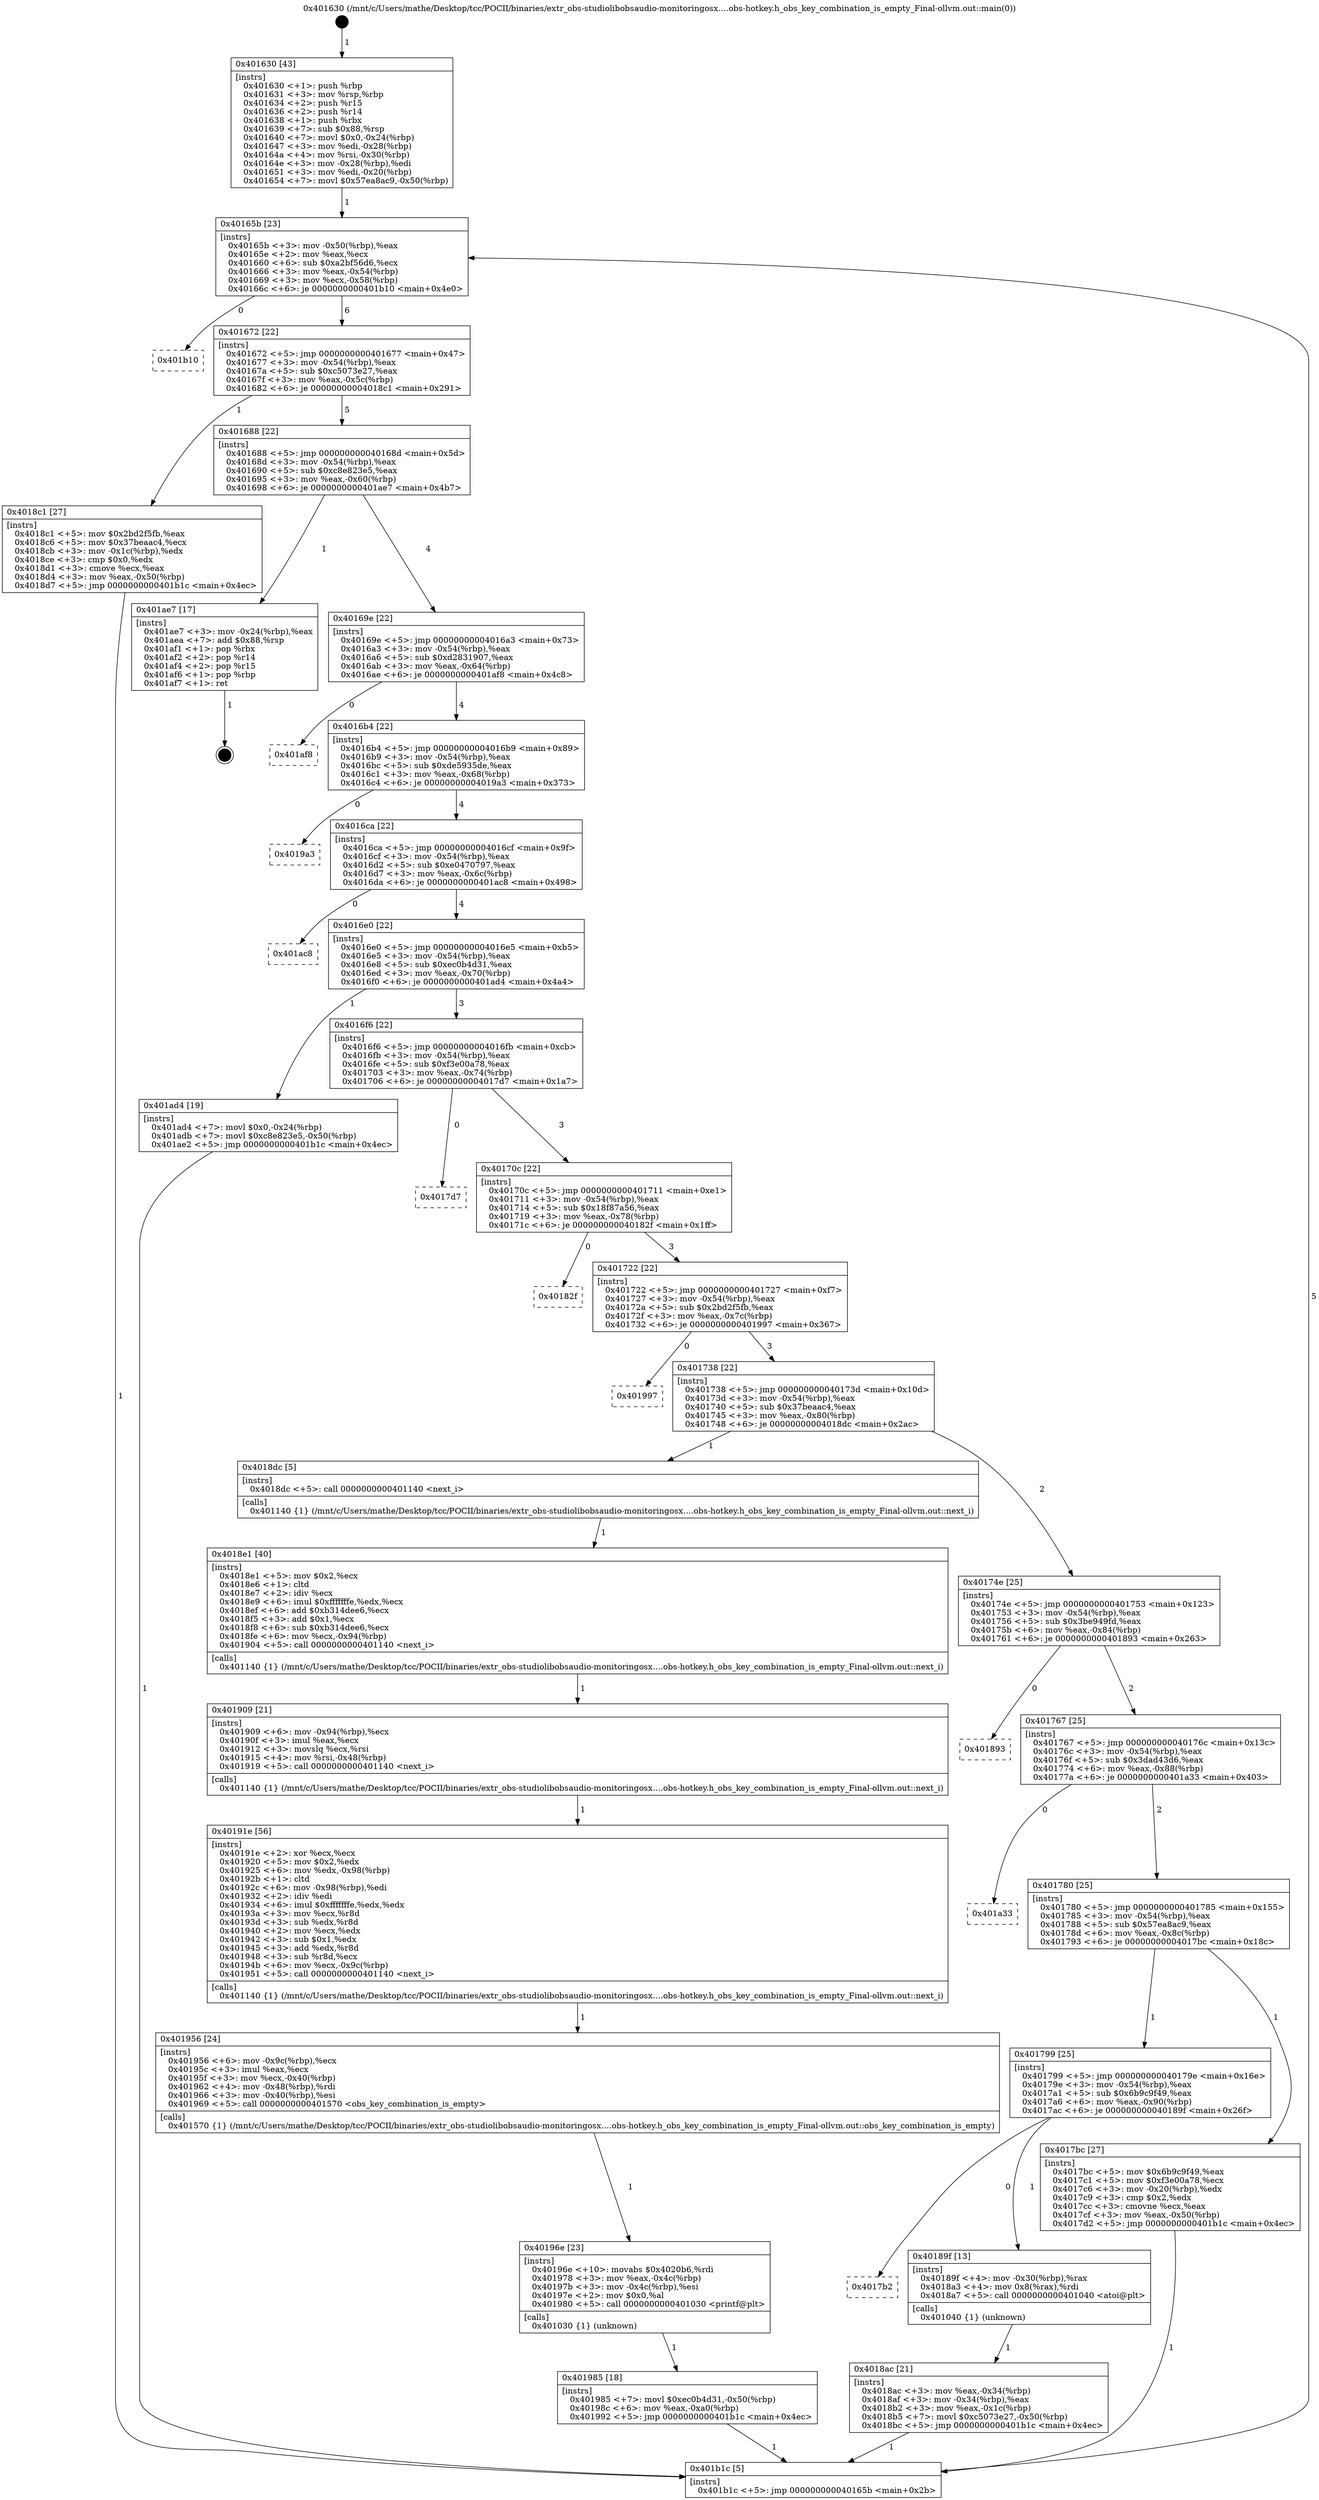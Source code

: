 digraph "0x401630" {
  label = "0x401630 (/mnt/c/Users/mathe/Desktop/tcc/POCII/binaries/extr_obs-studiolibobsaudio-monitoringosx....obs-hotkey.h_obs_key_combination_is_empty_Final-ollvm.out::main(0))"
  labelloc = "t"
  node[shape=record]

  Entry [label="",width=0.3,height=0.3,shape=circle,fillcolor=black,style=filled]
  "0x40165b" [label="{
     0x40165b [23]\l
     | [instrs]\l
     &nbsp;&nbsp;0x40165b \<+3\>: mov -0x50(%rbp),%eax\l
     &nbsp;&nbsp;0x40165e \<+2\>: mov %eax,%ecx\l
     &nbsp;&nbsp;0x401660 \<+6\>: sub $0xa2bf56d6,%ecx\l
     &nbsp;&nbsp;0x401666 \<+3\>: mov %eax,-0x54(%rbp)\l
     &nbsp;&nbsp;0x401669 \<+3\>: mov %ecx,-0x58(%rbp)\l
     &nbsp;&nbsp;0x40166c \<+6\>: je 0000000000401b10 \<main+0x4e0\>\l
  }"]
  "0x401b10" [label="{
     0x401b10\l
  }", style=dashed]
  "0x401672" [label="{
     0x401672 [22]\l
     | [instrs]\l
     &nbsp;&nbsp;0x401672 \<+5\>: jmp 0000000000401677 \<main+0x47\>\l
     &nbsp;&nbsp;0x401677 \<+3\>: mov -0x54(%rbp),%eax\l
     &nbsp;&nbsp;0x40167a \<+5\>: sub $0xc5073e27,%eax\l
     &nbsp;&nbsp;0x40167f \<+3\>: mov %eax,-0x5c(%rbp)\l
     &nbsp;&nbsp;0x401682 \<+6\>: je 00000000004018c1 \<main+0x291\>\l
  }"]
  Exit [label="",width=0.3,height=0.3,shape=circle,fillcolor=black,style=filled,peripheries=2]
  "0x4018c1" [label="{
     0x4018c1 [27]\l
     | [instrs]\l
     &nbsp;&nbsp;0x4018c1 \<+5\>: mov $0x2bd2f5fb,%eax\l
     &nbsp;&nbsp;0x4018c6 \<+5\>: mov $0x37beaac4,%ecx\l
     &nbsp;&nbsp;0x4018cb \<+3\>: mov -0x1c(%rbp),%edx\l
     &nbsp;&nbsp;0x4018ce \<+3\>: cmp $0x0,%edx\l
     &nbsp;&nbsp;0x4018d1 \<+3\>: cmove %ecx,%eax\l
     &nbsp;&nbsp;0x4018d4 \<+3\>: mov %eax,-0x50(%rbp)\l
     &nbsp;&nbsp;0x4018d7 \<+5\>: jmp 0000000000401b1c \<main+0x4ec\>\l
  }"]
  "0x401688" [label="{
     0x401688 [22]\l
     | [instrs]\l
     &nbsp;&nbsp;0x401688 \<+5\>: jmp 000000000040168d \<main+0x5d\>\l
     &nbsp;&nbsp;0x40168d \<+3\>: mov -0x54(%rbp),%eax\l
     &nbsp;&nbsp;0x401690 \<+5\>: sub $0xc8e823e5,%eax\l
     &nbsp;&nbsp;0x401695 \<+3\>: mov %eax,-0x60(%rbp)\l
     &nbsp;&nbsp;0x401698 \<+6\>: je 0000000000401ae7 \<main+0x4b7\>\l
  }"]
  "0x401985" [label="{
     0x401985 [18]\l
     | [instrs]\l
     &nbsp;&nbsp;0x401985 \<+7\>: movl $0xec0b4d31,-0x50(%rbp)\l
     &nbsp;&nbsp;0x40198c \<+6\>: mov %eax,-0xa0(%rbp)\l
     &nbsp;&nbsp;0x401992 \<+5\>: jmp 0000000000401b1c \<main+0x4ec\>\l
  }"]
  "0x401ae7" [label="{
     0x401ae7 [17]\l
     | [instrs]\l
     &nbsp;&nbsp;0x401ae7 \<+3\>: mov -0x24(%rbp),%eax\l
     &nbsp;&nbsp;0x401aea \<+7\>: add $0x88,%rsp\l
     &nbsp;&nbsp;0x401af1 \<+1\>: pop %rbx\l
     &nbsp;&nbsp;0x401af2 \<+2\>: pop %r14\l
     &nbsp;&nbsp;0x401af4 \<+2\>: pop %r15\l
     &nbsp;&nbsp;0x401af6 \<+1\>: pop %rbp\l
     &nbsp;&nbsp;0x401af7 \<+1\>: ret\l
  }"]
  "0x40169e" [label="{
     0x40169e [22]\l
     | [instrs]\l
     &nbsp;&nbsp;0x40169e \<+5\>: jmp 00000000004016a3 \<main+0x73\>\l
     &nbsp;&nbsp;0x4016a3 \<+3\>: mov -0x54(%rbp),%eax\l
     &nbsp;&nbsp;0x4016a6 \<+5\>: sub $0xd2831907,%eax\l
     &nbsp;&nbsp;0x4016ab \<+3\>: mov %eax,-0x64(%rbp)\l
     &nbsp;&nbsp;0x4016ae \<+6\>: je 0000000000401af8 \<main+0x4c8\>\l
  }"]
  "0x40196e" [label="{
     0x40196e [23]\l
     | [instrs]\l
     &nbsp;&nbsp;0x40196e \<+10\>: movabs $0x4020b6,%rdi\l
     &nbsp;&nbsp;0x401978 \<+3\>: mov %eax,-0x4c(%rbp)\l
     &nbsp;&nbsp;0x40197b \<+3\>: mov -0x4c(%rbp),%esi\l
     &nbsp;&nbsp;0x40197e \<+2\>: mov $0x0,%al\l
     &nbsp;&nbsp;0x401980 \<+5\>: call 0000000000401030 \<printf@plt\>\l
     | [calls]\l
     &nbsp;&nbsp;0x401030 \{1\} (unknown)\l
  }"]
  "0x401af8" [label="{
     0x401af8\l
  }", style=dashed]
  "0x4016b4" [label="{
     0x4016b4 [22]\l
     | [instrs]\l
     &nbsp;&nbsp;0x4016b4 \<+5\>: jmp 00000000004016b9 \<main+0x89\>\l
     &nbsp;&nbsp;0x4016b9 \<+3\>: mov -0x54(%rbp),%eax\l
     &nbsp;&nbsp;0x4016bc \<+5\>: sub $0xde5935de,%eax\l
     &nbsp;&nbsp;0x4016c1 \<+3\>: mov %eax,-0x68(%rbp)\l
     &nbsp;&nbsp;0x4016c4 \<+6\>: je 00000000004019a3 \<main+0x373\>\l
  }"]
  "0x401956" [label="{
     0x401956 [24]\l
     | [instrs]\l
     &nbsp;&nbsp;0x401956 \<+6\>: mov -0x9c(%rbp),%ecx\l
     &nbsp;&nbsp;0x40195c \<+3\>: imul %eax,%ecx\l
     &nbsp;&nbsp;0x40195f \<+3\>: mov %ecx,-0x40(%rbp)\l
     &nbsp;&nbsp;0x401962 \<+4\>: mov -0x48(%rbp),%rdi\l
     &nbsp;&nbsp;0x401966 \<+3\>: mov -0x40(%rbp),%esi\l
     &nbsp;&nbsp;0x401969 \<+5\>: call 0000000000401570 \<obs_key_combination_is_empty\>\l
     | [calls]\l
     &nbsp;&nbsp;0x401570 \{1\} (/mnt/c/Users/mathe/Desktop/tcc/POCII/binaries/extr_obs-studiolibobsaudio-monitoringosx....obs-hotkey.h_obs_key_combination_is_empty_Final-ollvm.out::obs_key_combination_is_empty)\l
  }"]
  "0x4019a3" [label="{
     0x4019a3\l
  }", style=dashed]
  "0x4016ca" [label="{
     0x4016ca [22]\l
     | [instrs]\l
     &nbsp;&nbsp;0x4016ca \<+5\>: jmp 00000000004016cf \<main+0x9f\>\l
     &nbsp;&nbsp;0x4016cf \<+3\>: mov -0x54(%rbp),%eax\l
     &nbsp;&nbsp;0x4016d2 \<+5\>: sub $0xe0470797,%eax\l
     &nbsp;&nbsp;0x4016d7 \<+3\>: mov %eax,-0x6c(%rbp)\l
     &nbsp;&nbsp;0x4016da \<+6\>: je 0000000000401ac8 \<main+0x498\>\l
  }"]
  "0x40191e" [label="{
     0x40191e [56]\l
     | [instrs]\l
     &nbsp;&nbsp;0x40191e \<+2\>: xor %ecx,%ecx\l
     &nbsp;&nbsp;0x401920 \<+5\>: mov $0x2,%edx\l
     &nbsp;&nbsp;0x401925 \<+6\>: mov %edx,-0x98(%rbp)\l
     &nbsp;&nbsp;0x40192b \<+1\>: cltd\l
     &nbsp;&nbsp;0x40192c \<+6\>: mov -0x98(%rbp),%edi\l
     &nbsp;&nbsp;0x401932 \<+2\>: idiv %edi\l
     &nbsp;&nbsp;0x401934 \<+6\>: imul $0xfffffffe,%edx,%edx\l
     &nbsp;&nbsp;0x40193a \<+3\>: mov %ecx,%r8d\l
     &nbsp;&nbsp;0x40193d \<+3\>: sub %edx,%r8d\l
     &nbsp;&nbsp;0x401940 \<+2\>: mov %ecx,%edx\l
     &nbsp;&nbsp;0x401942 \<+3\>: sub $0x1,%edx\l
     &nbsp;&nbsp;0x401945 \<+3\>: add %edx,%r8d\l
     &nbsp;&nbsp;0x401948 \<+3\>: sub %r8d,%ecx\l
     &nbsp;&nbsp;0x40194b \<+6\>: mov %ecx,-0x9c(%rbp)\l
     &nbsp;&nbsp;0x401951 \<+5\>: call 0000000000401140 \<next_i\>\l
     | [calls]\l
     &nbsp;&nbsp;0x401140 \{1\} (/mnt/c/Users/mathe/Desktop/tcc/POCII/binaries/extr_obs-studiolibobsaudio-monitoringosx....obs-hotkey.h_obs_key_combination_is_empty_Final-ollvm.out::next_i)\l
  }"]
  "0x401ac8" [label="{
     0x401ac8\l
  }", style=dashed]
  "0x4016e0" [label="{
     0x4016e0 [22]\l
     | [instrs]\l
     &nbsp;&nbsp;0x4016e0 \<+5\>: jmp 00000000004016e5 \<main+0xb5\>\l
     &nbsp;&nbsp;0x4016e5 \<+3\>: mov -0x54(%rbp),%eax\l
     &nbsp;&nbsp;0x4016e8 \<+5\>: sub $0xec0b4d31,%eax\l
     &nbsp;&nbsp;0x4016ed \<+3\>: mov %eax,-0x70(%rbp)\l
     &nbsp;&nbsp;0x4016f0 \<+6\>: je 0000000000401ad4 \<main+0x4a4\>\l
  }"]
  "0x401909" [label="{
     0x401909 [21]\l
     | [instrs]\l
     &nbsp;&nbsp;0x401909 \<+6\>: mov -0x94(%rbp),%ecx\l
     &nbsp;&nbsp;0x40190f \<+3\>: imul %eax,%ecx\l
     &nbsp;&nbsp;0x401912 \<+3\>: movslq %ecx,%rsi\l
     &nbsp;&nbsp;0x401915 \<+4\>: mov %rsi,-0x48(%rbp)\l
     &nbsp;&nbsp;0x401919 \<+5\>: call 0000000000401140 \<next_i\>\l
     | [calls]\l
     &nbsp;&nbsp;0x401140 \{1\} (/mnt/c/Users/mathe/Desktop/tcc/POCII/binaries/extr_obs-studiolibobsaudio-monitoringosx....obs-hotkey.h_obs_key_combination_is_empty_Final-ollvm.out::next_i)\l
  }"]
  "0x401ad4" [label="{
     0x401ad4 [19]\l
     | [instrs]\l
     &nbsp;&nbsp;0x401ad4 \<+7\>: movl $0x0,-0x24(%rbp)\l
     &nbsp;&nbsp;0x401adb \<+7\>: movl $0xc8e823e5,-0x50(%rbp)\l
     &nbsp;&nbsp;0x401ae2 \<+5\>: jmp 0000000000401b1c \<main+0x4ec\>\l
  }"]
  "0x4016f6" [label="{
     0x4016f6 [22]\l
     | [instrs]\l
     &nbsp;&nbsp;0x4016f6 \<+5\>: jmp 00000000004016fb \<main+0xcb\>\l
     &nbsp;&nbsp;0x4016fb \<+3\>: mov -0x54(%rbp),%eax\l
     &nbsp;&nbsp;0x4016fe \<+5\>: sub $0xf3e00a78,%eax\l
     &nbsp;&nbsp;0x401703 \<+3\>: mov %eax,-0x74(%rbp)\l
     &nbsp;&nbsp;0x401706 \<+6\>: je 00000000004017d7 \<main+0x1a7\>\l
  }"]
  "0x4018e1" [label="{
     0x4018e1 [40]\l
     | [instrs]\l
     &nbsp;&nbsp;0x4018e1 \<+5\>: mov $0x2,%ecx\l
     &nbsp;&nbsp;0x4018e6 \<+1\>: cltd\l
     &nbsp;&nbsp;0x4018e7 \<+2\>: idiv %ecx\l
     &nbsp;&nbsp;0x4018e9 \<+6\>: imul $0xfffffffe,%edx,%ecx\l
     &nbsp;&nbsp;0x4018ef \<+6\>: add $0xb314dee6,%ecx\l
     &nbsp;&nbsp;0x4018f5 \<+3\>: add $0x1,%ecx\l
     &nbsp;&nbsp;0x4018f8 \<+6\>: sub $0xb314dee6,%ecx\l
     &nbsp;&nbsp;0x4018fe \<+6\>: mov %ecx,-0x94(%rbp)\l
     &nbsp;&nbsp;0x401904 \<+5\>: call 0000000000401140 \<next_i\>\l
     | [calls]\l
     &nbsp;&nbsp;0x401140 \{1\} (/mnt/c/Users/mathe/Desktop/tcc/POCII/binaries/extr_obs-studiolibobsaudio-monitoringosx....obs-hotkey.h_obs_key_combination_is_empty_Final-ollvm.out::next_i)\l
  }"]
  "0x4017d7" [label="{
     0x4017d7\l
  }", style=dashed]
  "0x40170c" [label="{
     0x40170c [22]\l
     | [instrs]\l
     &nbsp;&nbsp;0x40170c \<+5\>: jmp 0000000000401711 \<main+0xe1\>\l
     &nbsp;&nbsp;0x401711 \<+3\>: mov -0x54(%rbp),%eax\l
     &nbsp;&nbsp;0x401714 \<+5\>: sub $0x18f87a56,%eax\l
     &nbsp;&nbsp;0x401719 \<+3\>: mov %eax,-0x78(%rbp)\l
     &nbsp;&nbsp;0x40171c \<+6\>: je 000000000040182f \<main+0x1ff\>\l
  }"]
  "0x4018ac" [label="{
     0x4018ac [21]\l
     | [instrs]\l
     &nbsp;&nbsp;0x4018ac \<+3\>: mov %eax,-0x34(%rbp)\l
     &nbsp;&nbsp;0x4018af \<+3\>: mov -0x34(%rbp),%eax\l
     &nbsp;&nbsp;0x4018b2 \<+3\>: mov %eax,-0x1c(%rbp)\l
     &nbsp;&nbsp;0x4018b5 \<+7\>: movl $0xc5073e27,-0x50(%rbp)\l
     &nbsp;&nbsp;0x4018bc \<+5\>: jmp 0000000000401b1c \<main+0x4ec\>\l
  }"]
  "0x40182f" [label="{
     0x40182f\l
  }", style=dashed]
  "0x401722" [label="{
     0x401722 [22]\l
     | [instrs]\l
     &nbsp;&nbsp;0x401722 \<+5\>: jmp 0000000000401727 \<main+0xf7\>\l
     &nbsp;&nbsp;0x401727 \<+3\>: mov -0x54(%rbp),%eax\l
     &nbsp;&nbsp;0x40172a \<+5\>: sub $0x2bd2f5fb,%eax\l
     &nbsp;&nbsp;0x40172f \<+3\>: mov %eax,-0x7c(%rbp)\l
     &nbsp;&nbsp;0x401732 \<+6\>: je 0000000000401997 \<main+0x367\>\l
  }"]
  "0x4017b2" [label="{
     0x4017b2\l
  }", style=dashed]
  "0x401997" [label="{
     0x401997\l
  }", style=dashed]
  "0x401738" [label="{
     0x401738 [22]\l
     | [instrs]\l
     &nbsp;&nbsp;0x401738 \<+5\>: jmp 000000000040173d \<main+0x10d\>\l
     &nbsp;&nbsp;0x40173d \<+3\>: mov -0x54(%rbp),%eax\l
     &nbsp;&nbsp;0x401740 \<+5\>: sub $0x37beaac4,%eax\l
     &nbsp;&nbsp;0x401745 \<+3\>: mov %eax,-0x80(%rbp)\l
     &nbsp;&nbsp;0x401748 \<+6\>: je 00000000004018dc \<main+0x2ac\>\l
  }"]
  "0x40189f" [label="{
     0x40189f [13]\l
     | [instrs]\l
     &nbsp;&nbsp;0x40189f \<+4\>: mov -0x30(%rbp),%rax\l
     &nbsp;&nbsp;0x4018a3 \<+4\>: mov 0x8(%rax),%rdi\l
     &nbsp;&nbsp;0x4018a7 \<+5\>: call 0000000000401040 \<atoi@plt\>\l
     | [calls]\l
     &nbsp;&nbsp;0x401040 \{1\} (unknown)\l
  }"]
  "0x4018dc" [label="{
     0x4018dc [5]\l
     | [instrs]\l
     &nbsp;&nbsp;0x4018dc \<+5\>: call 0000000000401140 \<next_i\>\l
     | [calls]\l
     &nbsp;&nbsp;0x401140 \{1\} (/mnt/c/Users/mathe/Desktop/tcc/POCII/binaries/extr_obs-studiolibobsaudio-monitoringosx....obs-hotkey.h_obs_key_combination_is_empty_Final-ollvm.out::next_i)\l
  }"]
  "0x40174e" [label="{
     0x40174e [25]\l
     | [instrs]\l
     &nbsp;&nbsp;0x40174e \<+5\>: jmp 0000000000401753 \<main+0x123\>\l
     &nbsp;&nbsp;0x401753 \<+3\>: mov -0x54(%rbp),%eax\l
     &nbsp;&nbsp;0x401756 \<+5\>: sub $0x3be949fd,%eax\l
     &nbsp;&nbsp;0x40175b \<+6\>: mov %eax,-0x84(%rbp)\l
     &nbsp;&nbsp;0x401761 \<+6\>: je 0000000000401893 \<main+0x263\>\l
  }"]
  "0x401630" [label="{
     0x401630 [43]\l
     | [instrs]\l
     &nbsp;&nbsp;0x401630 \<+1\>: push %rbp\l
     &nbsp;&nbsp;0x401631 \<+3\>: mov %rsp,%rbp\l
     &nbsp;&nbsp;0x401634 \<+2\>: push %r15\l
     &nbsp;&nbsp;0x401636 \<+2\>: push %r14\l
     &nbsp;&nbsp;0x401638 \<+1\>: push %rbx\l
     &nbsp;&nbsp;0x401639 \<+7\>: sub $0x88,%rsp\l
     &nbsp;&nbsp;0x401640 \<+7\>: movl $0x0,-0x24(%rbp)\l
     &nbsp;&nbsp;0x401647 \<+3\>: mov %edi,-0x28(%rbp)\l
     &nbsp;&nbsp;0x40164a \<+4\>: mov %rsi,-0x30(%rbp)\l
     &nbsp;&nbsp;0x40164e \<+3\>: mov -0x28(%rbp),%edi\l
     &nbsp;&nbsp;0x401651 \<+3\>: mov %edi,-0x20(%rbp)\l
     &nbsp;&nbsp;0x401654 \<+7\>: movl $0x57ea8ac9,-0x50(%rbp)\l
  }"]
  "0x401893" [label="{
     0x401893\l
  }", style=dashed]
  "0x401767" [label="{
     0x401767 [25]\l
     | [instrs]\l
     &nbsp;&nbsp;0x401767 \<+5\>: jmp 000000000040176c \<main+0x13c\>\l
     &nbsp;&nbsp;0x40176c \<+3\>: mov -0x54(%rbp),%eax\l
     &nbsp;&nbsp;0x40176f \<+5\>: sub $0x3dad43d6,%eax\l
     &nbsp;&nbsp;0x401774 \<+6\>: mov %eax,-0x88(%rbp)\l
     &nbsp;&nbsp;0x40177a \<+6\>: je 0000000000401a33 \<main+0x403\>\l
  }"]
  "0x401b1c" [label="{
     0x401b1c [5]\l
     | [instrs]\l
     &nbsp;&nbsp;0x401b1c \<+5\>: jmp 000000000040165b \<main+0x2b\>\l
  }"]
  "0x401a33" [label="{
     0x401a33\l
  }", style=dashed]
  "0x401780" [label="{
     0x401780 [25]\l
     | [instrs]\l
     &nbsp;&nbsp;0x401780 \<+5\>: jmp 0000000000401785 \<main+0x155\>\l
     &nbsp;&nbsp;0x401785 \<+3\>: mov -0x54(%rbp),%eax\l
     &nbsp;&nbsp;0x401788 \<+5\>: sub $0x57ea8ac9,%eax\l
     &nbsp;&nbsp;0x40178d \<+6\>: mov %eax,-0x8c(%rbp)\l
     &nbsp;&nbsp;0x401793 \<+6\>: je 00000000004017bc \<main+0x18c\>\l
  }"]
  "0x401799" [label="{
     0x401799 [25]\l
     | [instrs]\l
     &nbsp;&nbsp;0x401799 \<+5\>: jmp 000000000040179e \<main+0x16e\>\l
     &nbsp;&nbsp;0x40179e \<+3\>: mov -0x54(%rbp),%eax\l
     &nbsp;&nbsp;0x4017a1 \<+5\>: sub $0x6b9c9f49,%eax\l
     &nbsp;&nbsp;0x4017a6 \<+6\>: mov %eax,-0x90(%rbp)\l
     &nbsp;&nbsp;0x4017ac \<+6\>: je 000000000040189f \<main+0x26f\>\l
  }"]
  "0x4017bc" [label="{
     0x4017bc [27]\l
     | [instrs]\l
     &nbsp;&nbsp;0x4017bc \<+5\>: mov $0x6b9c9f49,%eax\l
     &nbsp;&nbsp;0x4017c1 \<+5\>: mov $0xf3e00a78,%ecx\l
     &nbsp;&nbsp;0x4017c6 \<+3\>: mov -0x20(%rbp),%edx\l
     &nbsp;&nbsp;0x4017c9 \<+3\>: cmp $0x2,%edx\l
     &nbsp;&nbsp;0x4017cc \<+3\>: cmovne %ecx,%eax\l
     &nbsp;&nbsp;0x4017cf \<+3\>: mov %eax,-0x50(%rbp)\l
     &nbsp;&nbsp;0x4017d2 \<+5\>: jmp 0000000000401b1c \<main+0x4ec\>\l
  }"]
  Entry -> "0x401630" [label=" 1"]
  "0x40165b" -> "0x401b10" [label=" 0"]
  "0x40165b" -> "0x401672" [label=" 6"]
  "0x401ae7" -> Exit [label=" 1"]
  "0x401672" -> "0x4018c1" [label=" 1"]
  "0x401672" -> "0x401688" [label=" 5"]
  "0x401ad4" -> "0x401b1c" [label=" 1"]
  "0x401688" -> "0x401ae7" [label=" 1"]
  "0x401688" -> "0x40169e" [label=" 4"]
  "0x401985" -> "0x401b1c" [label=" 1"]
  "0x40169e" -> "0x401af8" [label=" 0"]
  "0x40169e" -> "0x4016b4" [label=" 4"]
  "0x40196e" -> "0x401985" [label=" 1"]
  "0x4016b4" -> "0x4019a3" [label=" 0"]
  "0x4016b4" -> "0x4016ca" [label=" 4"]
  "0x401956" -> "0x40196e" [label=" 1"]
  "0x4016ca" -> "0x401ac8" [label=" 0"]
  "0x4016ca" -> "0x4016e0" [label=" 4"]
  "0x40191e" -> "0x401956" [label=" 1"]
  "0x4016e0" -> "0x401ad4" [label=" 1"]
  "0x4016e0" -> "0x4016f6" [label=" 3"]
  "0x401909" -> "0x40191e" [label=" 1"]
  "0x4016f6" -> "0x4017d7" [label=" 0"]
  "0x4016f6" -> "0x40170c" [label=" 3"]
  "0x4018e1" -> "0x401909" [label=" 1"]
  "0x40170c" -> "0x40182f" [label=" 0"]
  "0x40170c" -> "0x401722" [label=" 3"]
  "0x4018dc" -> "0x4018e1" [label=" 1"]
  "0x401722" -> "0x401997" [label=" 0"]
  "0x401722" -> "0x401738" [label=" 3"]
  "0x4018c1" -> "0x401b1c" [label=" 1"]
  "0x401738" -> "0x4018dc" [label=" 1"]
  "0x401738" -> "0x40174e" [label=" 2"]
  "0x4018ac" -> "0x401b1c" [label=" 1"]
  "0x40174e" -> "0x401893" [label=" 0"]
  "0x40174e" -> "0x401767" [label=" 2"]
  "0x401799" -> "0x4017b2" [label=" 0"]
  "0x401767" -> "0x401a33" [label=" 0"]
  "0x401767" -> "0x401780" [label=" 2"]
  "0x401799" -> "0x40189f" [label=" 1"]
  "0x401780" -> "0x4017bc" [label=" 1"]
  "0x401780" -> "0x401799" [label=" 1"]
  "0x4017bc" -> "0x401b1c" [label=" 1"]
  "0x401630" -> "0x40165b" [label=" 1"]
  "0x401b1c" -> "0x40165b" [label=" 5"]
  "0x40189f" -> "0x4018ac" [label=" 1"]
}
